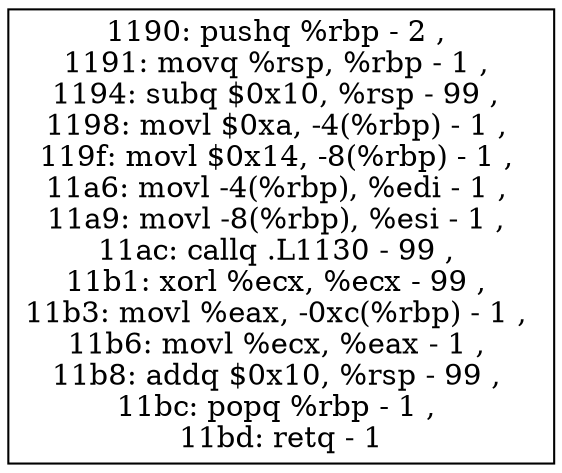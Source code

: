 digraph main{ 
 node [shape=record]; 
0 [label=" 1190: pushq %rbp - 2 , \n1191: movq %rsp, %rbp - 1 , \n1194: subq $0x10, %rsp - 99 , \n1198: movl $0xa, -4(%rbp) - 1 , \n119f: movl $0x14, -8(%rbp) - 1 , \n11a6: movl -4(%rbp), %edi - 1 , \n11a9: movl -8(%rbp), %esi - 1 , \n11ac: callq .L1130 - 99 , \n11b1: xorl %ecx, %ecx - 99 , \n11b3: movl %eax, -0xc(%rbp) - 1 , \n11b6: movl %ecx, %eax - 1 , \n11b8: addq $0x10, %rsp - 99 , \n11bc: popq %rbp - 1 , \n11bd: retq  - 1  "]
 }